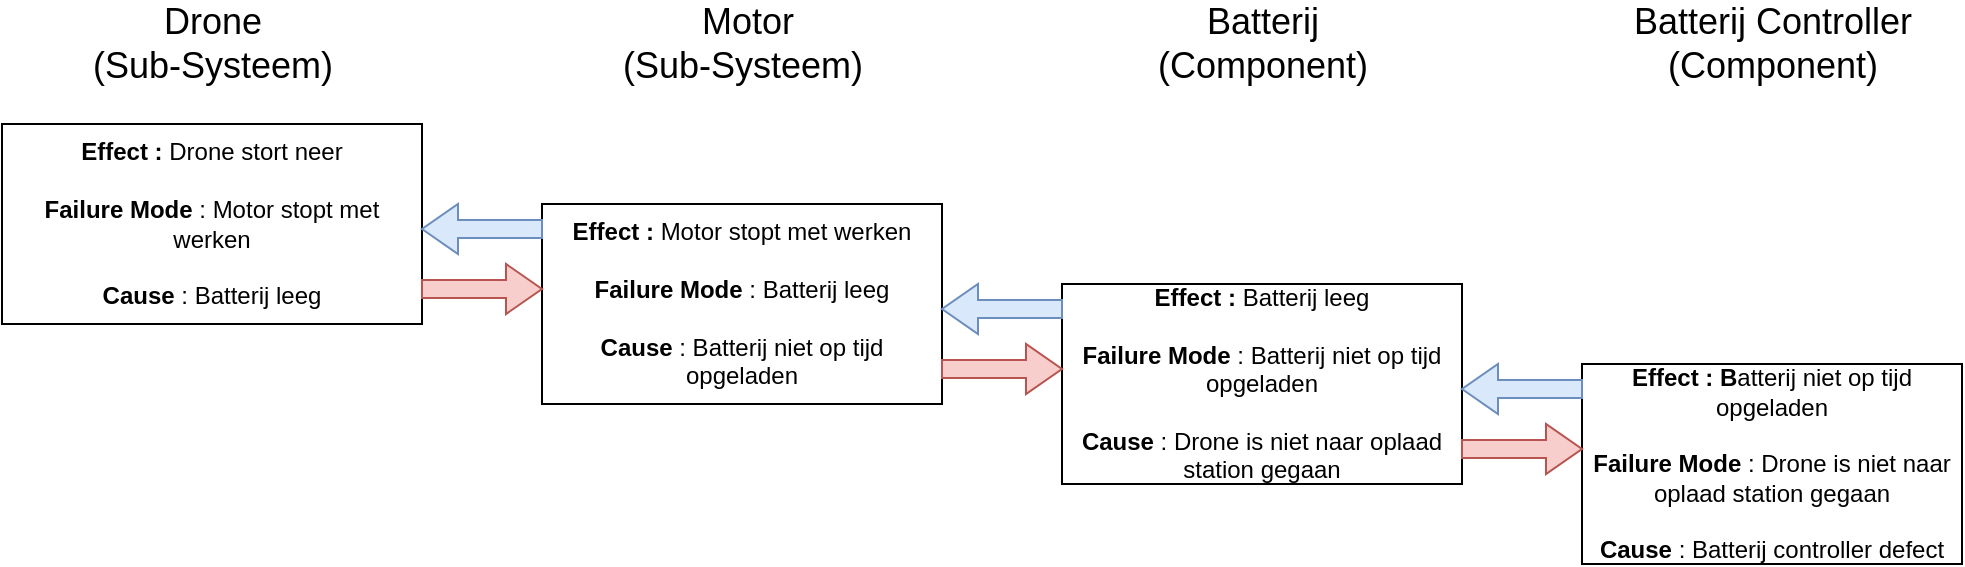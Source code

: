 <mxfile version="14.5.3" type="device"><diagram id="-wzljS80fIpCf_wwPLZV" name="Page-1"><mxGraphModel dx="1422" dy="705" grid="1" gridSize="10" guides="1" tooltips="1" connect="1" arrows="1" fold="1" page="1" pageScale="1" pageWidth="827" pageHeight="1169" math="0" shadow="0"><root><mxCell id="0"/><mxCell id="1" parent="0"/><mxCell id="MJGOrpJm7eEiXwG1D5fX-1" value="&lt;b&gt;Effect : &lt;/b&gt;Drone stort neer&lt;br&gt;&lt;br&gt;&lt;b&gt;Failure Mode&lt;/b&gt; : Motor stopt met werken&lt;br&gt;&lt;br&gt;&lt;b&gt;Cause &lt;/b&gt;: Batterij leeg" style="rounded=0;whiteSpace=wrap;html=1;" parent="1" vertex="1"><mxGeometry x="110" y="100" width="210" height="100" as="geometry"/></mxCell><mxCell id="MJGOrpJm7eEiXwG1D5fX-2" value="&lt;b&gt;Effect :&amp;nbsp;&lt;/b&gt;Motor stopt met werken&lt;br&gt;&lt;br&gt;&lt;b&gt;Failure Mode&lt;/b&gt; : Batterij leeg&lt;br&gt;&lt;br&gt;&lt;b&gt;Cause &lt;/b&gt;: Batterij niet op tijd opgeladen&lt;span style=&quot;color: rgba(0 , 0 , 0 , 0) ; font-family: monospace ; font-size: 0px&quot;&gt;%3CmxGraphModel%3E%3Croot%3E%3CmxCell%20id%3D%220%22%2F%3E%3CmxCell%20id%3D%221%22%20parent%3D%220%22%2F%3E%3CmxCell%20id%3D%222%22%20value%3D%22%26lt%3Bb%26gt%3Beffect%20%3A%26amp%3Bnbsp%3B%26lt%3B%2Fb%26gt%3BDrone%20crashes%26lt%3Bbr%26gt%3B%26lt%3Bbr%26gt%3B%26lt%3Bb%26gt%3Bfailure%20mode%26lt%3B%2Fb%26gt%3B%20%3A%20motor%20stop%20working%26lt%3Bbr%26gt%3B%26lt%3Bbr%26gt%3B%26lt%3Bb%26gt%3Bcause%20%26lt%3B%2Fb%26gt%3B%3A%20no%20more%20fuel%22%20style%3D%22rounded%3D0%3BwhiteSpace%3Dwrap%3Bhtml%3D1%3B%22%20vertex%3D%221%22%20parent%3D%221%22%3E%3CmxGeometry%20x%3D%22130%22%20y%3D%22100%22%20width%3D%22190%22%20height%3D%22100%22%20as%3D%22geometry%22%2F%3E%3C%2FmxCell%3E%3C%2Froot%3E%3C%2FmxGraphModel%3E&lt;/span&gt;" style="rounded=0;whiteSpace=wrap;html=1;" parent="1" vertex="1"><mxGeometry x="380" y="140" width="200" height="100" as="geometry"/></mxCell><mxCell id="MJGOrpJm7eEiXwG1D5fX-3" value="&lt;b&gt;Effect :&amp;nbsp;&lt;/b&gt;Batterij leeg&lt;br&gt;&lt;br&gt;&lt;b&gt;Failure Mode&lt;/b&gt; : Batterij niet op tijd opgeladen&lt;br&gt;&lt;b&gt;&lt;br&gt;Cause &lt;/b&gt;: Drone is niet naar oplaad station gegaan" style="rounded=0;whiteSpace=wrap;html=1;" parent="1" vertex="1"><mxGeometry x="640" y="180" width="200" height="100" as="geometry"/></mxCell><mxCell id="MJGOrpJm7eEiXwG1D5fX-4" value="&lt;b&gt;Effect : B&lt;/b&gt;atterij niet op tijd opgeladen&lt;br&gt;&lt;br&gt;&lt;b&gt;Failure Mode&lt;/b&gt; : Drone is niet naar oplaad station gegaan&lt;br&gt;&lt;br&gt;&lt;b&gt;Cause &lt;/b&gt;: Batterij controller defect" style="rounded=0;whiteSpace=wrap;html=1;" parent="1" vertex="1"><mxGeometry x="900" y="220" width="190" height="100" as="geometry"/></mxCell><mxCell id="MJGOrpJm7eEiXwG1D5fX-11" value="&lt;font style=&quot;font-size: 18px&quot;&gt;Drone &lt;br&gt;(Sub-Systeem)&lt;/font&gt;" style="text;html=1;align=center;verticalAlign=middle;resizable=0;points=[];autosize=1;" parent="1" vertex="1"><mxGeometry x="145" y="40" width="140" height="40" as="geometry"/></mxCell><mxCell id="MJGOrpJm7eEiXwG1D5fX-12" value="&lt;font style=&quot;font-size: 18px&quot;&gt;&amp;nbsp;Motor &lt;br&gt;(Sub-Systeem)&lt;/font&gt;" style="text;html=1;align=center;verticalAlign=middle;resizable=0;points=[];autosize=1;" parent="1" vertex="1"><mxGeometry x="410" y="40" width="140" height="40" as="geometry"/></mxCell><mxCell id="MJGOrpJm7eEiXwG1D5fX-13" value="&lt;font style=&quot;font-size: 18px&quot;&gt;Batterij &lt;br&gt;(Component)&lt;/font&gt;" style="text;html=1;align=center;verticalAlign=middle;resizable=0;points=[];autosize=1;" parent="1" vertex="1"><mxGeometry x="680" y="40" width="120" height="40" as="geometry"/></mxCell><mxCell id="MJGOrpJm7eEiXwG1D5fX-14" value="&lt;font style=&quot;font-size: 18px&quot;&gt;Batterij Controller &lt;br&gt;(Component)&lt;/font&gt;" style="text;html=1;align=center;verticalAlign=middle;resizable=0;points=[];autosize=1;" parent="1" vertex="1"><mxGeometry x="920" y="40" width="150" height="40" as="geometry"/></mxCell><mxCell id="X_dTY0Gm7MRcnKnhUak8-1" value="" style="html=1;shadow=0;dashed=0;align=center;verticalAlign=middle;shape=mxgraph.arrows2.arrow;dy=0.64;dx=18;flipH=1;notch=0;fillColor=#dae8fc;strokeColor=#6c8ebf;" vertex="1" parent="1"><mxGeometry x="320" y="140" width="60" height="25" as="geometry"/></mxCell><mxCell id="X_dTY0Gm7MRcnKnhUak8-2" value="" style="html=1;shadow=0;dashed=0;align=center;verticalAlign=middle;shape=mxgraph.arrows2.arrow;dy=0.64;dx=18;flipH=1;notch=0;fillColor=#f8cecc;strokeColor=#b85450;direction=west;" vertex="1" parent="1"><mxGeometry x="320" y="170" width="60" height="25" as="geometry"/></mxCell><mxCell id="X_dTY0Gm7MRcnKnhUak8-3" value="" style="html=1;shadow=0;dashed=0;align=center;verticalAlign=middle;shape=mxgraph.arrows2.arrow;dy=0.64;dx=18;flipH=1;notch=0;fillColor=#dae8fc;strokeColor=#6c8ebf;" vertex="1" parent="1"><mxGeometry x="580" y="180" width="60" height="25" as="geometry"/></mxCell><mxCell id="X_dTY0Gm7MRcnKnhUak8-4" value="" style="html=1;shadow=0;dashed=0;align=center;verticalAlign=middle;shape=mxgraph.arrows2.arrow;dy=0.64;dx=18;flipH=1;notch=0;fillColor=#f8cecc;strokeColor=#b85450;direction=west;" vertex="1" parent="1"><mxGeometry x="580" y="210" width="60" height="25" as="geometry"/></mxCell><mxCell id="X_dTY0Gm7MRcnKnhUak8-5" value="" style="html=1;shadow=0;dashed=0;align=center;verticalAlign=middle;shape=mxgraph.arrows2.arrow;dy=0.64;dx=18;flipH=1;notch=0;fillColor=#dae8fc;strokeColor=#6c8ebf;" vertex="1" parent="1"><mxGeometry x="840" y="220" width="60" height="25" as="geometry"/></mxCell><mxCell id="X_dTY0Gm7MRcnKnhUak8-6" value="" style="html=1;shadow=0;dashed=0;align=center;verticalAlign=middle;shape=mxgraph.arrows2.arrow;dy=0.64;dx=18;flipH=1;notch=0;fillColor=#f8cecc;strokeColor=#b85450;direction=west;" vertex="1" parent="1"><mxGeometry x="840" y="250" width="60" height="25" as="geometry"/></mxCell></root></mxGraphModel></diagram></mxfile>